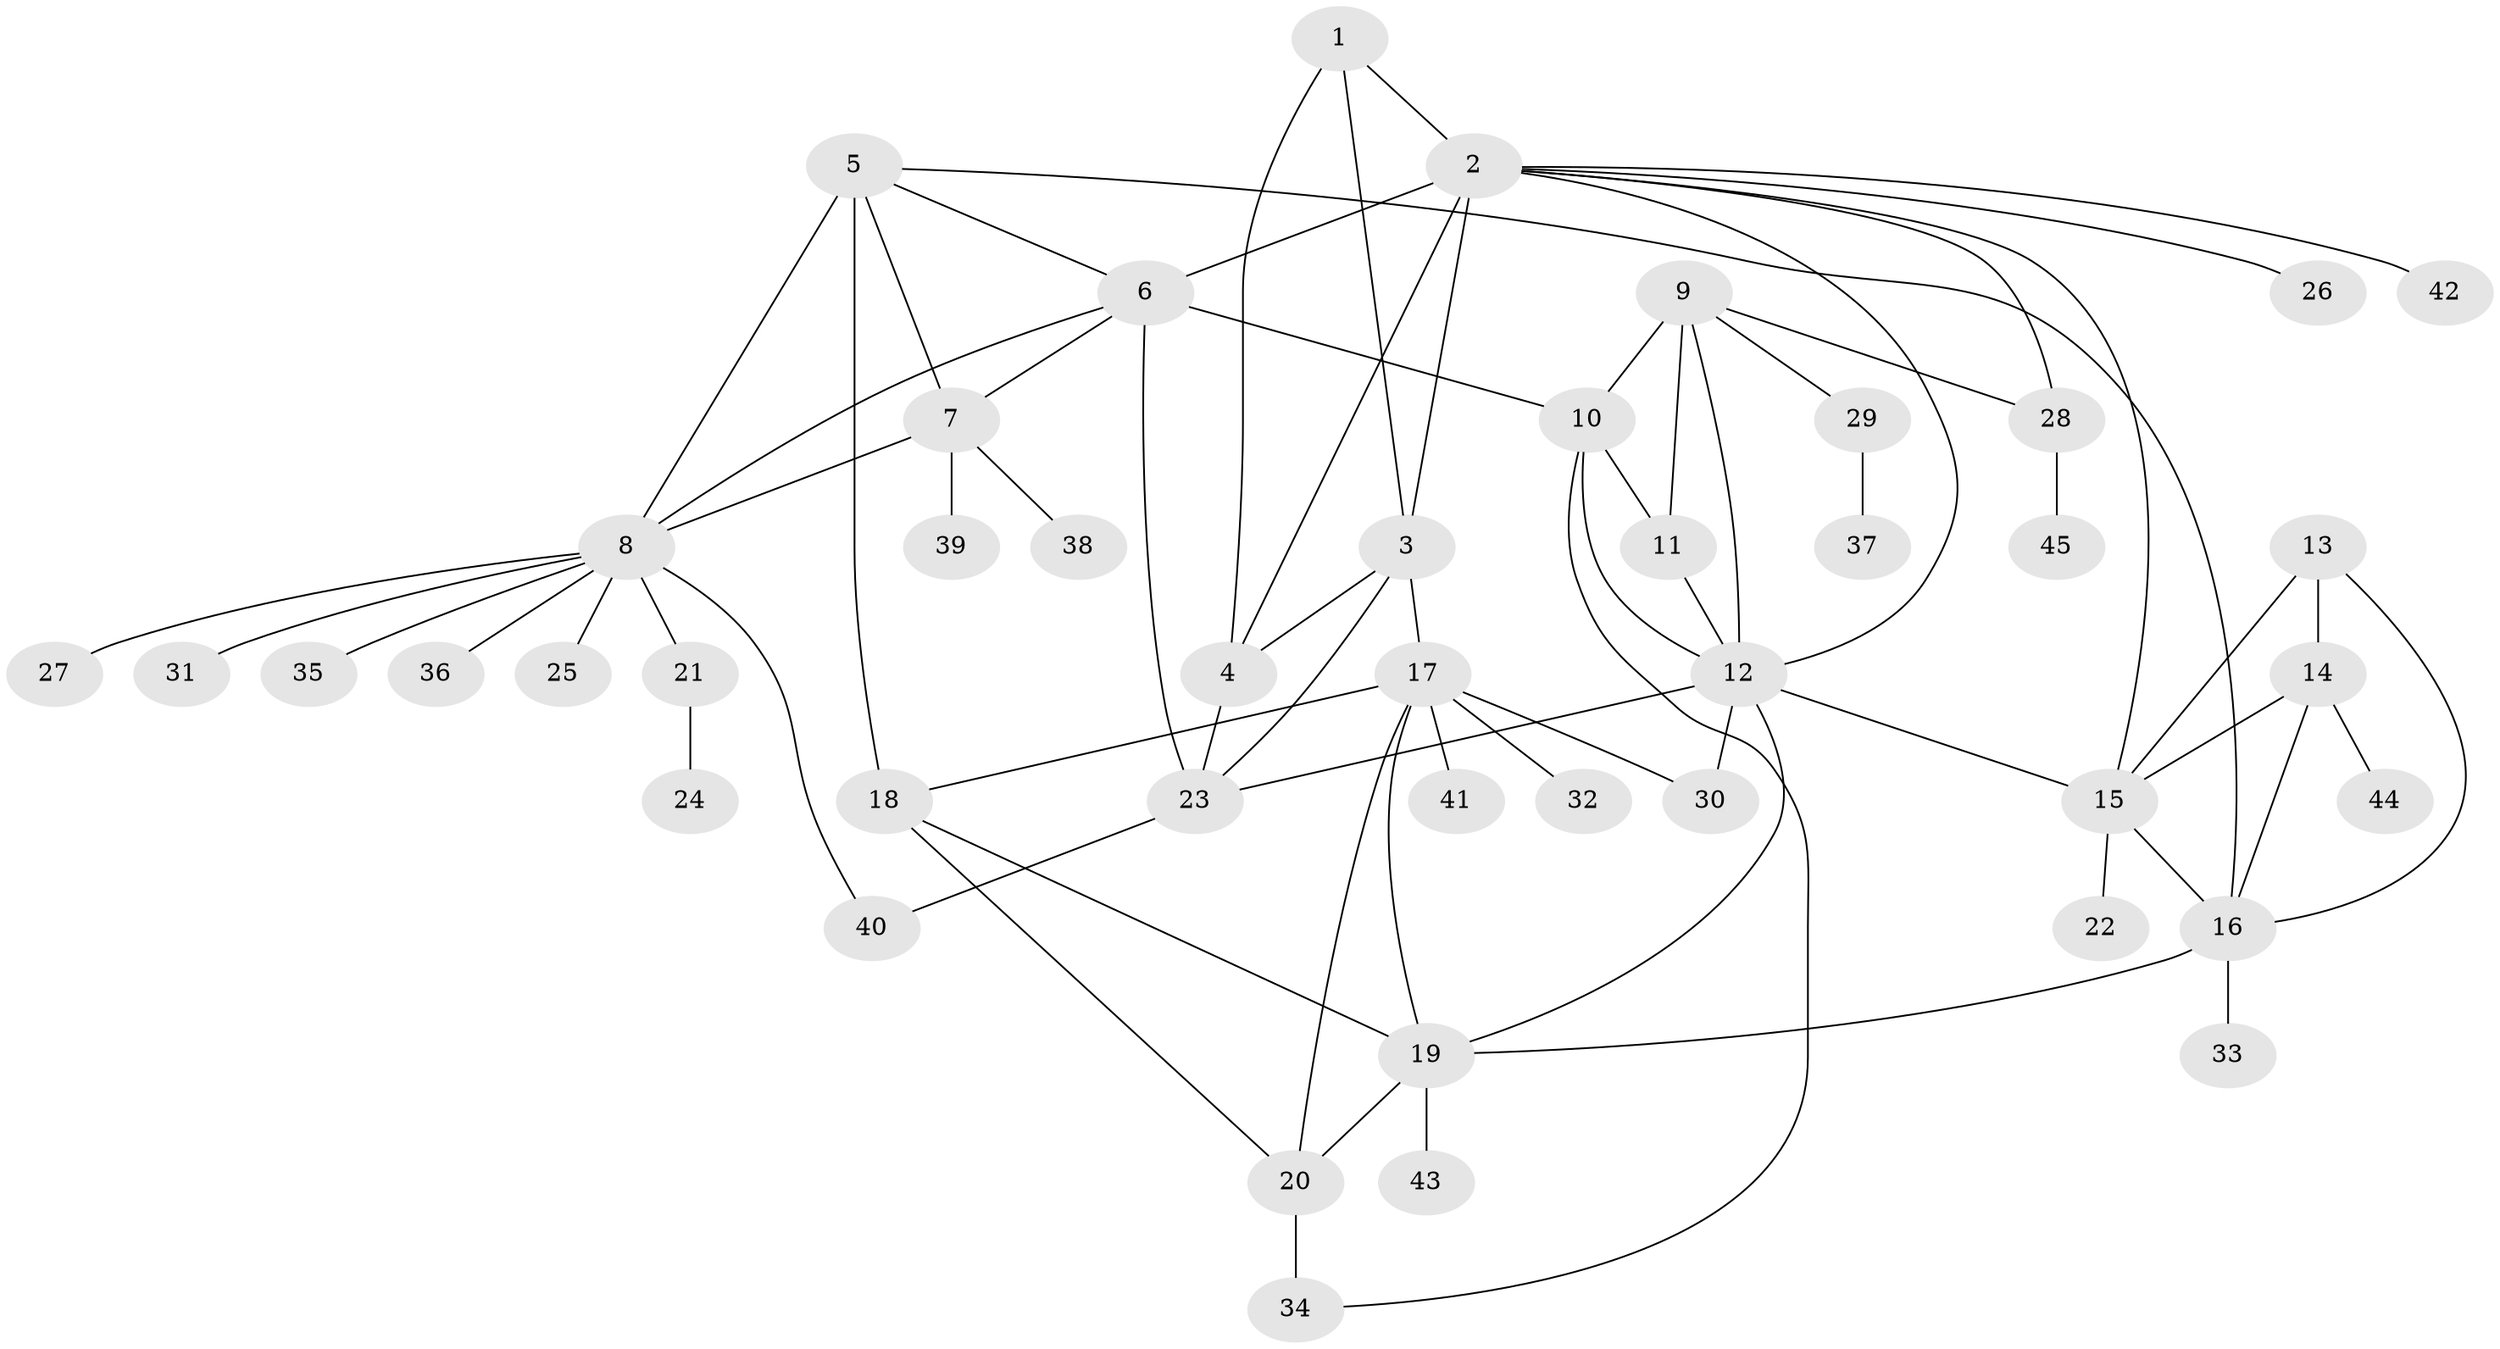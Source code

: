 // original degree distribution, {4: 0.07777777777777778, 12: 0.011111111111111112, 10: 0.011111111111111112, 5: 0.03333333333333333, 6: 0.03333333333333333, 11: 0.011111111111111112, 8: 0.022222222222222223, 9: 0.022222222222222223, 7: 0.03333333333333333, 1: 0.5555555555555556, 2: 0.17777777777777778, 3: 0.011111111111111112}
// Generated by graph-tools (version 1.1) at 2025/37/03/09/25 02:37:45]
// undirected, 45 vertices, 72 edges
graph export_dot {
graph [start="1"]
  node [color=gray90,style=filled];
  1;
  2;
  3;
  4;
  5;
  6;
  7;
  8;
  9;
  10;
  11;
  12;
  13;
  14;
  15;
  16;
  17;
  18;
  19;
  20;
  21;
  22;
  23;
  24;
  25;
  26;
  27;
  28;
  29;
  30;
  31;
  32;
  33;
  34;
  35;
  36;
  37;
  38;
  39;
  40;
  41;
  42;
  43;
  44;
  45;
  1 -- 2 [weight=1.0];
  1 -- 3 [weight=1.0];
  1 -- 4 [weight=1.0];
  2 -- 3 [weight=1.0];
  2 -- 4 [weight=1.0];
  2 -- 6 [weight=3.0];
  2 -- 12 [weight=1.0];
  2 -- 15 [weight=1.0];
  2 -- 26 [weight=1.0];
  2 -- 28 [weight=1.0];
  2 -- 42 [weight=1.0];
  3 -- 4 [weight=1.0];
  3 -- 17 [weight=2.0];
  3 -- 23 [weight=1.0];
  4 -- 23 [weight=6.0];
  5 -- 6 [weight=1.0];
  5 -- 7 [weight=1.0];
  5 -- 8 [weight=1.0];
  5 -- 16 [weight=1.0];
  5 -- 18 [weight=4.0];
  6 -- 7 [weight=1.0];
  6 -- 8 [weight=1.0];
  6 -- 10 [weight=1.0];
  6 -- 23 [weight=1.0];
  7 -- 8 [weight=1.0];
  7 -- 38 [weight=1.0];
  7 -- 39 [weight=1.0];
  8 -- 21 [weight=1.0];
  8 -- 25 [weight=1.0];
  8 -- 27 [weight=1.0];
  8 -- 31 [weight=1.0];
  8 -- 35 [weight=1.0];
  8 -- 36 [weight=1.0];
  8 -- 40 [weight=1.0];
  9 -- 10 [weight=3.0];
  9 -- 11 [weight=1.0];
  9 -- 12 [weight=1.0];
  9 -- 28 [weight=1.0];
  9 -- 29 [weight=1.0];
  10 -- 11 [weight=1.0];
  10 -- 12 [weight=1.0];
  10 -- 34 [weight=1.0];
  11 -- 12 [weight=1.0];
  12 -- 15 [weight=1.0];
  12 -- 19 [weight=1.0];
  12 -- 23 [weight=1.0];
  12 -- 30 [weight=1.0];
  13 -- 14 [weight=1.0];
  13 -- 15 [weight=1.0];
  13 -- 16 [weight=1.0];
  14 -- 15 [weight=1.0];
  14 -- 16 [weight=1.0];
  14 -- 44 [weight=1.0];
  15 -- 16 [weight=1.0];
  15 -- 22 [weight=1.0];
  16 -- 19 [weight=1.0];
  16 -- 33 [weight=1.0];
  17 -- 18 [weight=1.0];
  17 -- 19 [weight=1.0];
  17 -- 20 [weight=1.0];
  17 -- 30 [weight=1.0];
  17 -- 32 [weight=1.0];
  17 -- 41 [weight=1.0];
  18 -- 19 [weight=1.0];
  18 -- 20 [weight=1.0];
  19 -- 20 [weight=1.0];
  19 -- 43 [weight=1.0];
  20 -- 34 [weight=2.0];
  21 -- 24 [weight=2.0];
  23 -- 40 [weight=1.0];
  28 -- 45 [weight=1.0];
  29 -- 37 [weight=1.0];
}
